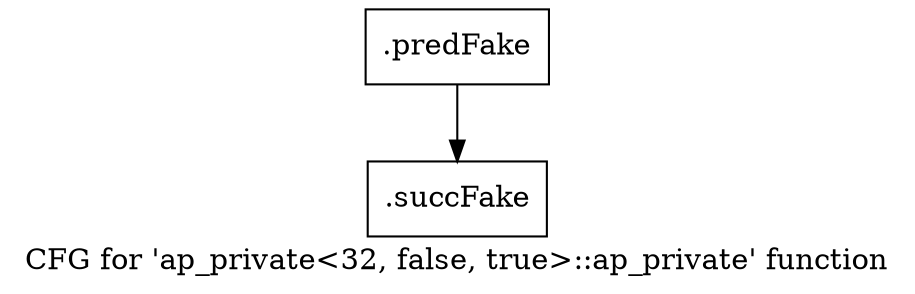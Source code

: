 digraph "CFG for 'ap_private\<32, false, true\>::ap_private' function" {
	label="CFG for 'ap_private\<32, false, true\>::ap_private' function";

	Node0x47a4830 [shape=record,filename="",linenumber="",label="{.predFake}"];
	Node0x47a4830 -> Node0x47ce5e0[ callList="" memoryops="" filename="/media/miguel/NewVolume/Linux/Xilinx/Vitis_HLS/2020.2/include/etc/ap_private.h" execusionnum="129"];
	Node0x47ce5e0 [shape=record,filename="/media/miguel/NewVolume/Linux/Xilinx/Vitis_HLS/2020.2/include/etc/ap_private.h",linenumber="1702",label="{.succFake}"];
}
